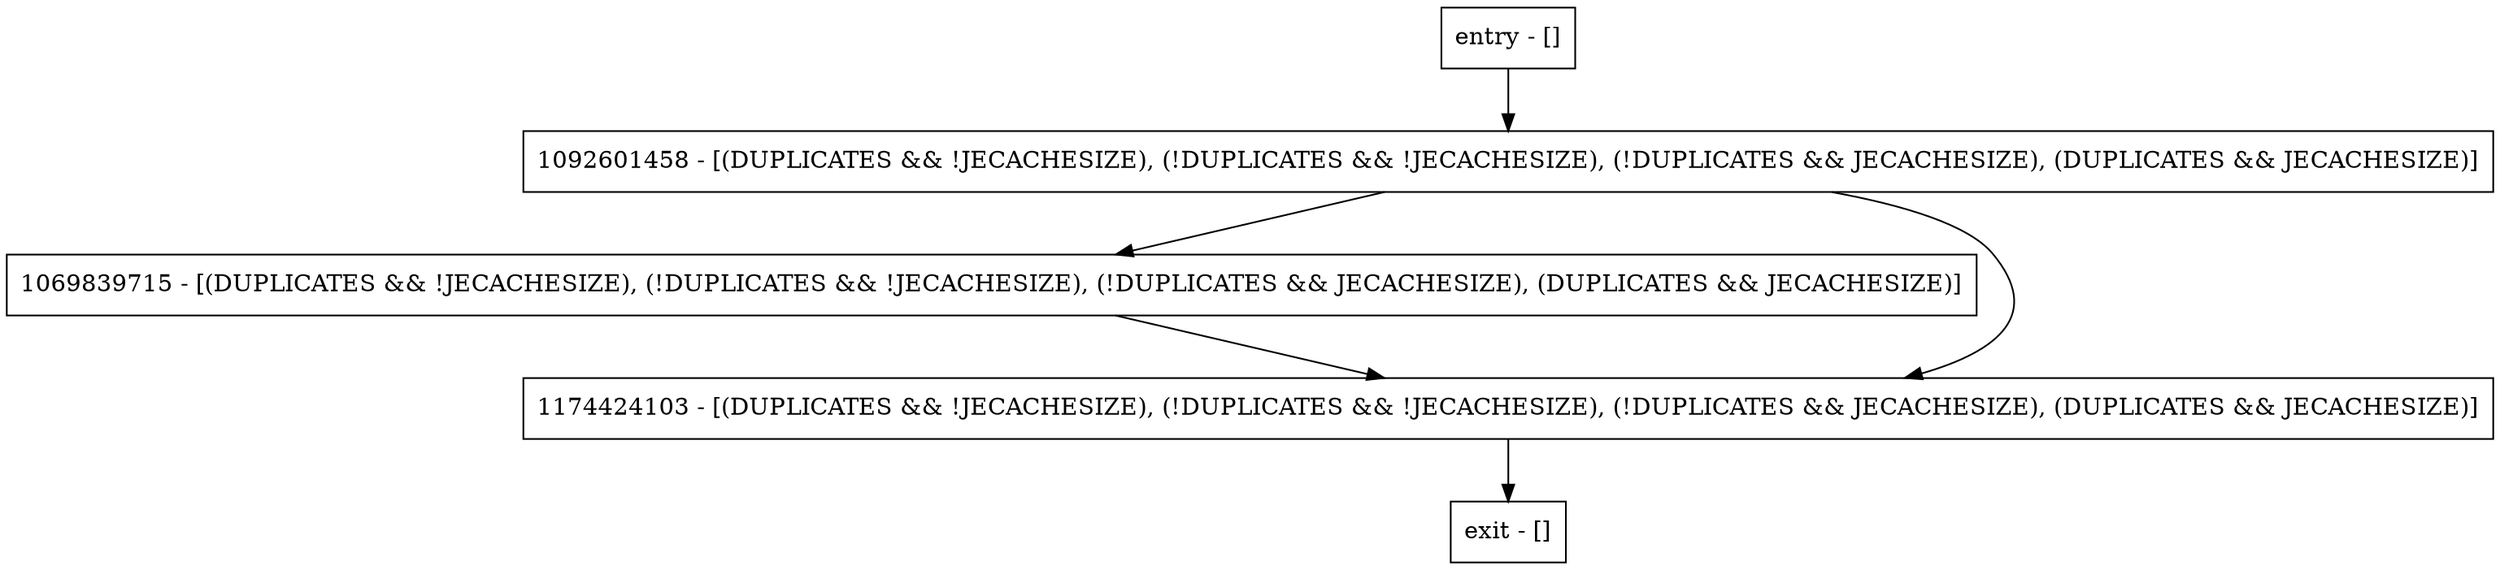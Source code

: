 digraph <init> {
node [shape=record];
entry [label="entry - []"];
exit [label="exit - []"];
1069839715 [label="1069839715 - [(DUPLICATES && !JECACHESIZE), (!DUPLICATES && !JECACHESIZE), (!DUPLICATES && JECACHESIZE), (DUPLICATES && JECACHESIZE)]"];
1092601458 [label="1092601458 - [(DUPLICATES && !JECACHESIZE), (!DUPLICATES && !JECACHESIZE), (!DUPLICATES && JECACHESIZE), (DUPLICATES && JECACHESIZE)]"];
1174424103 [label="1174424103 - [(DUPLICATES && !JECACHESIZE), (!DUPLICATES && !JECACHESIZE), (!DUPLICATES && JECACHESIZE), (DUPLICATES && JECACHESIZE)]"];
entry;
exit;
entry -> 1092601458;
1069839715 -> 1174424103;
1092601458 -> 1069839715;
1092601458 -> 1174424103;
1174424103 -> exit;
}
